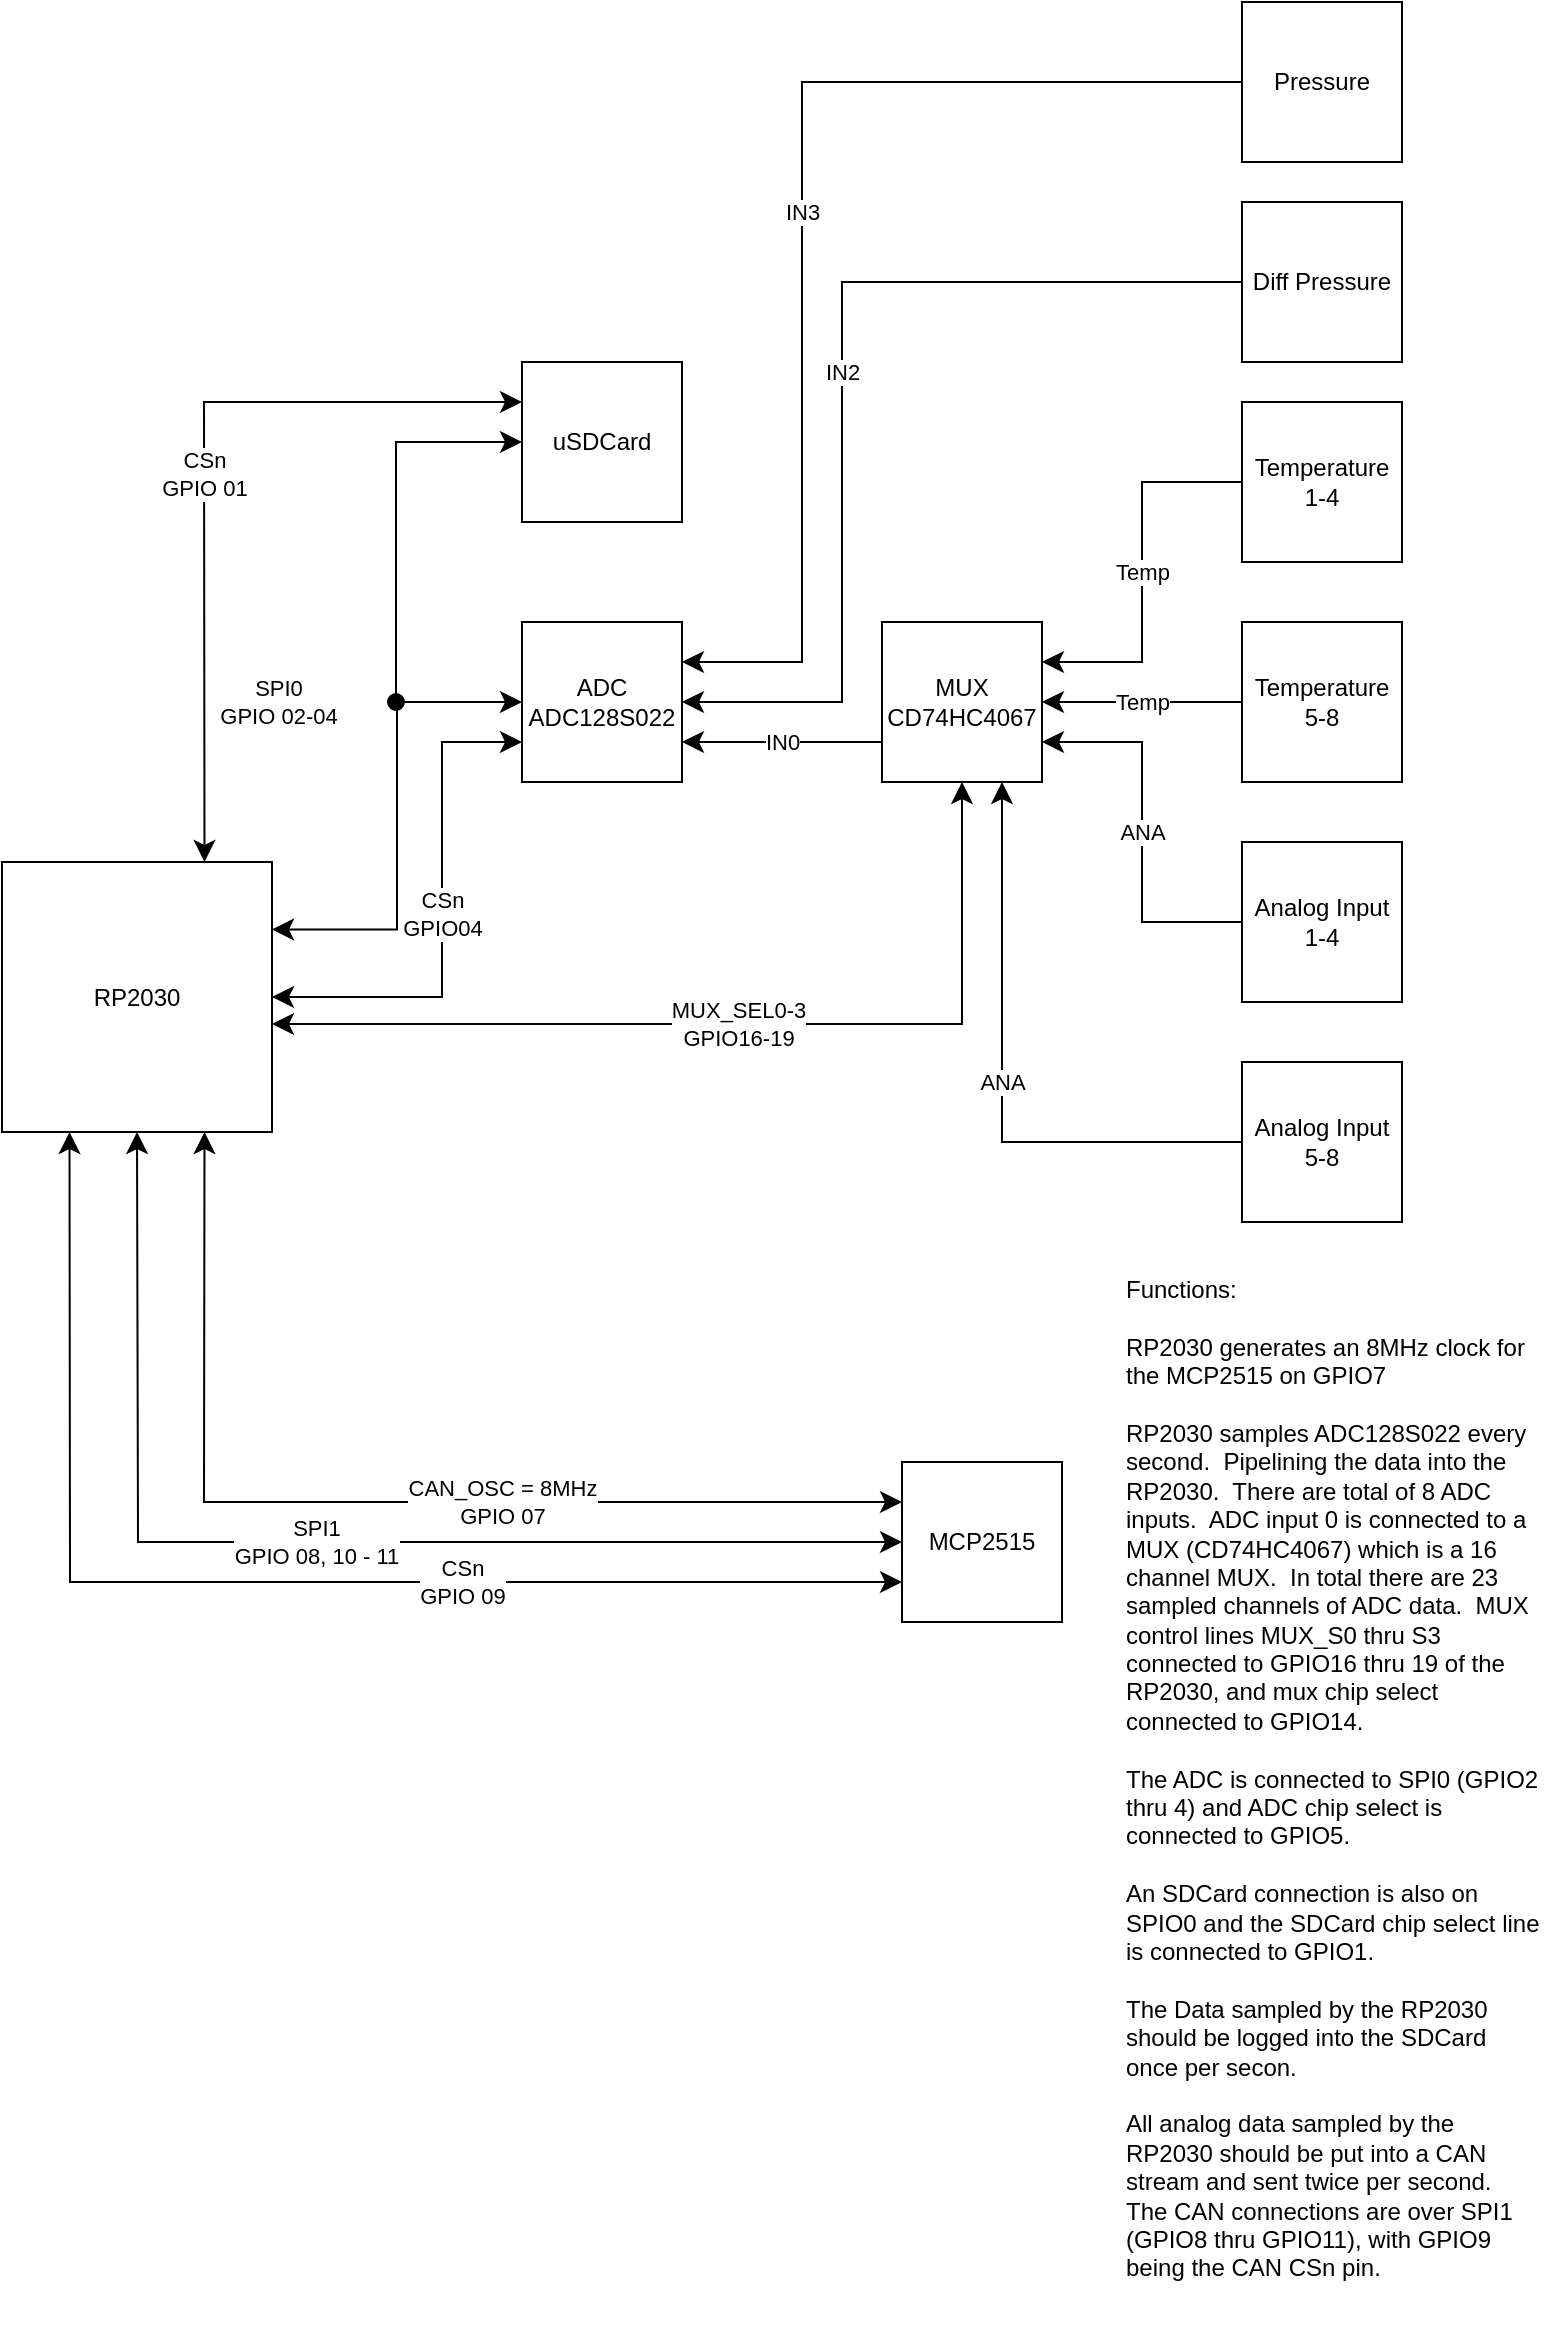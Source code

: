 <mxfile version="25.0.3">
  <diagram name="Page-1" id="RXJezksjpdfrVxgscD_u">
    <mxGraphModel dx="1077" dy="939" grid="1" gridSize="10" guides="1" tooltips="1" connect="1" arrows="1" fold="1" page="1" pageScale="1" pageWidth="850" pageHeight="1100" math="0" shadow="0">
      <root>
        <mxCell id="0" />
        <mxCell id="1" parent="0" />
        <mxCell id="-NDfYkJBVCp2eSV50RaS-1" value="RP2030" style="whiteSpace=wrap;html=1;aspect=fixed;" vertex="1" parent="1">
          <mxGeometry x="60" y="530" width="135" height="135" as="geometry" />
        </mxCell>
        <mxCell id="-NDfYkJBVCp2eSV50RaS-2" value="ADC&lt;div&gt;ADC128S022&lt;/div&gt;" style="whiteSpace=wrap;html=1;aspect=fixed;" vertex="1" parent="1">
          <mxGeometry x="320" y="410" width="80" height="80" as="geometry" />
        </mxCell>
        <mxCell id="-NDfYkJBVCp2eSV50RaS-3" value="MUX&lt;div&gt;CD74HC4067&lt;/div&gt;" style="whiteSpace=wrap;html=1;aspect=fixed;" vertex="1" parent="1">
          <mxGeometry x="500" y="410" width="80" height="80" as="geometry" />
        </mxCell>
        <mxCell id="-NDfYkJBVCp2eSV50RaS-4" value="SPI0&lt;div&gt;GPIO 02-04&lt;/div&gt;" style="edgeStyle=elbowEdgeStyle;elbow=horizontal;endArrow=classic;html=1;curved=0;rounded=0;endSize=8;startSize=8;exitX=1;exitY=0.25;exitDx=0;exitDy=0;entryX=0;entryY=0.5;entryDx=0;entryDy=0;startArrow=classic;startFill=1;" edge="1" parent="1" source="-NDfYkJBVCp2eSV50RaS-1" target="-NDfYkJBVCp2eSV50RaS-2">
          <mxGeometry x="0.474" y="60" width="50" height="50" relative="1" as="geometry">
            <mxPoint x="290" y="610" as="sourcePoint" />
            <mxPoint x="340" y="560" as="targetPoint" />
            <mxPoint as="offset" />
          </mxGeometry>
        </mxCell>
        <mxCell id="-NDfYkJBVCp2eSV50RaS-5" value="MUX_SEL0-3&lt;div&gt;GPIO16-19&lt;/div&gt;" style="edgeStyle=elbowEdgeStyle;elbow=horizontal;endArrow=classic;html=1;curved=0;rounded=0;endSize=8;startSize=8;exitX=1;exitY=0.6;exitDx=0;exitDy=0;entryX=0.5;entryY=1;entryDx=0;entryDy=0;startArrow=classic;startFill=1;exitPerimeter=0;" edge="1" parent="1" source="-NDfYkJBVCp2eSV50RaS-1" target="-NDfYkJBVCp2eSV50RaS-3">
          <mxGeometry x="0.001" width="50" height="50" relative="1" as="geometry">
            <mxPoint x="290" y="654.5" as="sourcePoint" />
            <mxPoint x="415" y="540.5" as="targetPoint" />
            <Array as="points">
              <mxPoint x="540" y="550" />
            </Array>
            <mxPoint as="offset" />
          </mxGeometry>
        </mxCell>
        <mxCell id="-NDfYkJBVCp2eSV50RaS-6" value="MCP2515" style="whiteSpace=wrap;html=1;aspect=fixed;" vertex="1" parent="1">
          <mxGeometry x="510" y="830" width="80" height="80" as="geometry" />
        </mxCell>
        <mxCell id="-NDfYkJBVCp2eSV50RaS-7" value="SPI1&lt;div&gt;GPIO 08, 10 - 11&lt;/div&gt;" style="edgeStyle=elbowEdgeStyle;elbow=horizontal;endArrow=classic;html=1;curved=0;rounded=0;endSize=8;startSize=8;exitX=0.5;exitY=1;exitDx=0;exitDy=0;entryX=0;entryY=0.5;entryDx=0;entryDy=0;startArrow=classic;startFill=1;" edge="1" parent="1" source="-NDfYkJBVCp2eSV50RaS-1" target="-NDfYkJBVCp2eSV50RaS-6">
          <mxGeometry width="50" height="50" relative="1" as="geometry">
            <mxPoint x="195" y="374" as="sourcePoint" />
            <mxPoint x="320" y="260" as="targetPoint" />
            <Array as="points">
              <mxPoint x="128" y="800" />
            </Array>
          </mxGeometry>
        </mxCell>
        <mxCell id="-NDfYkJBVCp2eSV50RaS-8" value="Temperature&lt;div&gt;1-4&lt;/div&gt;" style="whiteSpace=wrap;html=1;aspect=fixed;" vertex="1" parent="1">
          <mxGeometry x="680" y="300" width="80" height="80" as="geometry" />
        </mxCell>
        <mxCell id="-NDfYkJBVCp2eSV50RaS-9" value="Temperature&lt;div&gt;5-8&lt;/div&gt;" style="whiteSpace=wrap;html=1;aspect=fixed;" vertex="1" parent="1">
          <mxGeometry x="680" y="410" width="80" height="80" as="geometry" />
        </mxCell>
        <mxCell id="-NDfYkJBVCp2eSV50RaS-10" value="Analog Input&lt;div&gt;1-4&lt;/div&gt;" style="whiteSpace=wrap;html=1;aspect=fixed;" vertex="1" parent="1">
          <mxGeometry x="680" y="520" width="80" height="80" as="geometry" />
        </mxCell>
        <mxCell id="-NDfYkJBVCp2eSV50RaS-11" value="Analog Input&lt;div&gt;5-8&lt;/div&gt;" style="whiteSpace=wrap;html=1;aspect=fixed;" vertex="1" parent="1">
          <mxGeometry x="680" y="630" width="80" height="80" as="geometry" />
        </mxCell>
        <mxCell id="-NDfYkJBVCp2eSV50RaS-12" value="ANA" style="edgeStyle=elbowEdgeStyle;elbow=horizontal;endArrow=none;html=1;curved=0;rounded=0;endSize=8;startSize=8;exitX=0.75;exitY=1;exitDx=0;exitDy=0;entryX=0;entryY=0.5;entryDx=0;entryDy=0;startArrow=classic;startFill=1;endFill=0;" edge="1" parent="1" source="-NDfYkJBVCp2eSV50RaS-3" target="-NDfYkJBVCp2eSV50RaS-11">
          <mxGeometry width="50" height="50" relative="1" as="geometry">
            <mxPoint x="520" y="794" as="sourcePoint" />
            <mxPoint x="645" y="680" as="targetPoint" />
            <Array as="points">
              <mxPoint x="560" y="580" />
            </Array>
          </mxGeometry>
        </mxCell>
        <mxCell id="-NDfYkJBVCp2eSV50RaS-13" value="ANA" style="edgeStyle=elbowEdgeStyle;elbow=horizontal;endArrow=none;html=1;curved=0;rounded=0;endSize=8;startSize=8;exitX=1;exitY=0.75;exitDx=0;exitDy=0;entryX=0;entryY=0.5;entryDx=0;entryDy=0;startArrow=classic;startFill=1;endFill=0;" edge="1" parent="1" source="-NDfYkJBVCp2eSV50RaS-3" target="-NDfYkJBVCp2eSV50RaS-10">
          <mxGeometry width="50" height="50" relative="1" as="geometry">
            <mxPoint x="580" y="330" as="sourcePoint" />
            <mxPoint x="680" y="530" as="targetPoint" />
            <Array as="points">
              <mxPoint x="630" y="510" />
            </Array>
          </mxGeometry>
        </mxCell>
        <mxCell id="-NDfYkJBVCp2eSV50RaS-14" value="IN0" style="edgeStyle=elbowEdgeStyle;elbow=horizontal;endArrow=none;html=1;curved=0;rounded=0;endSize=8;startSize=8;exitX=1;exitY=0.75;exitDx=0;exitDy=0;entryX=0;entryY=0.75;entryDx=0;entryDy=0;startArrow=classic;startFill=1;endFill=0;" edge="1" parent="1" source="-NDfYkJBVCp2eSV50RaS-2" target="-NDfYkJBVCp2eSV50RaS-3">
          <mxGeometry width="50" height="50" relative="1" as="geometry">
            <mxPoint x="400" y="480" as="sourcePoint" />
            <mxPoint x="500" y="590" as="targetPoint" />
            <Array as="points">
              <mxPoint x="460" y="470" />
            </Array>
            <mxPoint as="offset" />
          </mxGeometry>
        </mxCell>
        <mxCell id="-NDfYkJBVCp2eSV50RaS-15" value="CSn&lt;div&gt;GPIO04&lt;/div&gt;" style="edgeStyle=elbowEdgeStyle;elbow=horizontal;endArrow=classic;html=1;curved=0;rounded=0;endSize=8;startSize=8;exitX=1;exitY=0.5;exitDx=0;exitDy=0;entryX=0;entryY=0.75;entryDx=0;entryDy=0;startArrow=classic;startFill=1;" edge="1" parent="1" source="-NDfYkJBVCp2eSV50RaS-1" target="-NDfYkJBVCp2eSV50RaS-2">
          <mxGeometry width="50" height="50" relative="1" as="geometry">
            <mxPoint x="220" y="594" as="sourcePoint" />
            <mxPoint x="345" y="480" as="targetPoint" />
            <Array as="points">
              <mxPoint x="280" y="530" />
            </Array>
          </mxGeometry>
        </mxCell>
        <mxCell id="-NDfYkJBVCp2eSV50RaS-16" value="uSDCard" style="whiteSpace=wrap;html=1;aspect=fixed;" vertex="1" parent="1">
          <mxGeometry x="320" y="280" width="80" height="80" as="geometry" />
        </mxCell>
        <mxCell id="-NDfYkJBVCp2eSV50RaS-17" value="" style="edgeStyle=elbowEdgeStyle;elbow=horizontal;endArrow=classic;html=1;curved=0;rounded=0;endSize=8;startSize=8;entryX=0;entryY=0.5;entryDx=0;entryDy=0;startArrow=oval;startFill=1;" edge="1" parent="1" target="-NDfYkJBVCp2eSV50RaS-16">
          <mxGeometry x="0.586" width="50" height="50" relative="1" as="geometry">
            <mxPoint x="257" y="450" as="sourcePoint" />
            <mxPoint x="315" y="320" as="targetPoint" />
            <Array as="points">
              <mxPoint x="257" y="380" />
            </Array>
            <mxPoint as="offset" />
          </mxGeometry>
        </mxCell>
        <mxCell id="-NDfYkJBVCp2eSV50RaS-18" value="CSn&lt;div&gt;GPIO 01&lt;/div&gt;" style="edgeStyle=elbowEdgeStyle;elbow=horizontal;endArrow=classic;html=1;curved=0;rounded=0;endSize=8;startSize=8;exitX=0.75;exitY=0;exitDx=0;exitDy=0;entryX=0;entryY=0.75;entryDx=0;entryDy=0;startArrow=classic;startFill=1;" edge="1" parent="1" source="-NDfYkJBVCp2eSV50RaS-1">
          <mxGeometry width="50" height="50" relative="1" as="geometry">
            <mxPoint x="195" y="428" as="sourcePoint" />
            <mxPoint x="320" y="300" as="targetPoint" />
            <Array as="points">
              <mxPoint x="161" y="400" />
            </Array>
          </mxGeometry>
        </mxCell>
        <mxCell id="-NDfYkJBVCp2eSV50RaS-19" value="CAN_OSC = 8MHz&lt;div&gt;&lt;div&gt;GPIO 07&lt;/div&gt;&lt;/div&gt;" style="edgeStyle=elbowEdgeStyle;elbow=horizontal;endArrow=classic;html=1;curved=0;rounded=0;endSize=8;startSize=8;exitX=0.75;exitY=1;exitDx=0;exitDy=0;entryX=0;entryY=0.25;entryDx=0;entryDy=0;startArrow=classic;startFill=1;" edge="1" parent="1" source="-NDfYkJBVCp2eSV50RaS-1" target="-NDfYkJBVCp2eSV50RaS-6">
          <mxGeometry x="0.251" width="50" height="50" relative="1" as="geometry">
            <mxPoint x="160" y="630" as="sourcePoint" />
            <mxPoint x="542" y="835" as="targetPoint" />
            <Array as="points">
              <mxPoint x="161" y="760" />
            </Array>
            <mxPoint as="offset" />
          </mxGeometry>
        </mxCell>
        <mxCell id="-NDfYkJBVCp2eSV50RaS-20" value="Temp" style="edgeStyle=elbowEdgeStyle;elbow=horizontal;endArrow=none;html=1;curved=0;rounded=0;endSize=8;startSize=8;exitX=1;exitY=0.25;exitDx=0;exitDy=0;entryX=0;entryY=0.5;entryDx=0;entryDy=0;startArrow=classic;startFill=1;endFill=0;" edge="1" parent="1" source="-NDfYkJBVCp2eSV50RaS-3" target="-NDfYkJBVCp2eSV50RaS-8">
          <mxGeometry width="50" height="50" relative="1" as="geometry">
            <mxPoint x="580" y="230" as="sourcePoint" />
            <mxPoint x="680" y="340" as="targetPoint" />
            <Array as="points">
              <mxPoint x="630" y="350" />
            </Array>
          </mxGeometry>
        </mxCell>
        <mxCell id="-NDfYkJBVCp2eSV50RaS-21" value="Temp" style="edgeStyle=elbowEdgeStyle;elbow=horizontal;endArrow=none;html=1;curved=0;rounded=0;endSize=8;startSize=8;exitX=1;exitY=0.5;exitDx=0;exitDy=0;entryX=0;entryY=0.5;entryDx=0;entryDy=0;startArrow=classic;startFill=1;endFill=0;" edge="1" parent="1" source="-NDfYkJBVCp2eSV50RaS-3" target="-NDfYkJBVCp2eSV50RaS-9">
          <mxGeometry width="50" height="50" relative="1" as="geometry">
            <mxPoint x="590" y="450" as="sourcePoint" />
            <mxPoint x="690" y="360" as="targetPoint" />
            <Array as="points">
              <mxPoint x="630" y="440" />
            </Array>
          </mxGeometry>
        </mxCell>
        <mxCell id="-NDfYkJBVCp2eSV50RaS-22" value="Pressure" style="whiteSpace=wrap;html=1;aspect=fixed;" vertex="1" parent="1">
          <mxGeometry x="680" y="100" width="80" height="80" as="geometry" />
        </mxCell>
        <mxCell id="-NDfYkJBVCp2eSV50RaS-23" value="Diff Pressure" style="whiteSpace=wrap;html=1;aspect=fixed;" vertex="1" parent="1">
          <mxGeometry x="680" y="200" width="80" height="80" as="geometry" />
        </mxCell>
        <mxCell id="-NDfYkJBVCp2eSV50RaS-24" value="IN2" style="edgeStyle=elbowEdgeStyle;elbow=horizontal;endArrow=none;html=1;curved=0;rounded=0;endSize=8;startSize=8;exitX=1;exitY=0.5;exitDx=0;exitDy=0;entryX=0;entryY=0.5;entryDx=0;entryDy=0;startArrow=classic;startFill=1;endFill=0;" edge="1" parent="1" source="-NDfYkJBVCp2eSV50RaS-2" target="-NDfYkJBVCp2eSV50RaS-23">
          <mxGeometry width="50" height="50" relative="1" as="geometry">
            <mxPoint x="570" y="239.58" as="sourcePoint" />
            <mxPoint x="670" y="239.58" as="targetPoint" />
            <Array as="points">
              <mxPoint x="480" y="360" />
            </Array>
            <mxPoint as="offset" />
          </mxGeometry>
        </mxCell>
        <mxCell id="-NDfYkJBVCp2eSV50RaS-25" value="IN3" style="edgeStyle=elbowEdgeStyle;elbow=horizontal;endArrow=none;html=1;curved=0;rounded=0;endSize=8;startSize=8;exitX=1;exitY=0.25;exitDx=0;exitDy=0;entryX=0;entryY=0.5;entryDx=0;entryDy=0;startArrow=classic;startFill=1;endFill=0;" edge="1" parent="1" source="-NDfYkJBVCp2eSV50RaS-2" target="-NDfYkJBVCp2eSV50RaS-22">
          <mxGeometry width="50" height="50" relative="1" as="geometry">
            <mxPoint x="380" y="340" as="sourcePoint" />
            <mxPoint x="660" y="130" as="targetPoint" />
            <Array as="points">
              <mxPoint x="460" y="250" />
            </Array>
          </mxGeometry>
        </mxCell>
        <mxCell id="-NDfYkJBVCp2eSV50RaS-26" value="Functions:&lt;div&gt;&lt;br&gt;&lt;/div&gt;&lt;div&gt;RP2030 generates an 8MHz clock for the MCP2515 on GPIO7&lt;/div&gt;&lt;div&gt;&lt;br&gt;&lt;/div&gt;&lt;div&gt;RP2030 samples ADC128S022 every second.&amp;nbsp; Pipelining the data into the RP2030.&amp;nbsp; There are total of 8 ADC inputs.&amp;nbsp; ADC input 0 is connected to a MUX (CD74HC4067) which is a 16 channel MUX.&amp;nbsp; In total there are 23 sampled channels of ADC data.&amp;nbsp; MUX control lines MUX_S0 thru S3 connected to GPIO16 thru 19 of the RP2030, and mux chip select connected to GPIO14.&lt;/div&gt;&lt;div&gt;&lt;br&gt;&lt;/div&gt;&lt;div&gt;The ADC is connected to SPI0 (GPIO2 thru 4) and ADC chip select is connected to GPIO5.&lt;/div&gt;&lt;div&gt;&lt;br&gt;&lt;/div&gt;&lt;div&gt;An SDCard connection is also on SPIO0 and the SDCard chip select line is connected to GPIO1.&amp;nbsp;&lt;/div&gt;&lt;div&gt;&lt;br&gt;&lt;/div&gt;&lt;div&gt;The Data sampled by the RP2030 should be logged into the SDCard once per secon.&lt;/div&gt;&lt;div&gt;&lt;br&gt;&lt;/div&gt;&lt;div&gt;All analog data sampled by the RP2030 should be put into a CAN stream and sent twice per second.&amp;nbsp; The CAN connections are over SPI1 (GPIO8 thru GPIO11), with GPIO9 being the CAN CSn pin.&lt;/div&gt;&lt;div&gt;&lt;br&gt;&lt;/div&gt;&lt;div&gt;&lt;br&gt;&lt;/div&gt;" style="text;html=1;align=left;verticalAlign=top;whiteSpace=wrap;rounded=0;" vertex="1" parent="1">
          <mxGeometry x="620" y="730" width="210" height="500" as="geometry" />
        </mxCell>
        <mxCell id="-NDfYkJBVCp2eSV50RaS-27" value="CSn&lt;div&gt;GPIO 09&lt;/div&gt;" style="edgeStyle=elbowEdgeStyle;elbow=horizontal;endArrow=classic;html=1;curved=0;rounded=0;endSize=8;startSize=8;exitX=0.25;exitY=1;exitDx=0;exitDy=0;entryX=0;entryY=0.75;entryDx=0;entryDy=0;startArrow=classic;startFill=1;" edge="1" parent="1" source="-NDfYkJBVCp2eSV50RaS-1" target="-NDfYkJBVCp2eSV50RaS-6">
          <mxGeometry x="0.314" width="50" height="50" relative="1" as="geometry">
            <mxPoint x="110" y="700" as="sourcePoint" />
            <mxPoint x="492" y="905" as="targetPoint" />
            <Array as="points">
              <mxPoint x="94" y="770" />
            </Array>
            <mxPoint as="offset" />
          </mxGeometry>
        </mxCell>
      </root>
    </mxGraphModel>
  </diagram>
</mxfile>

